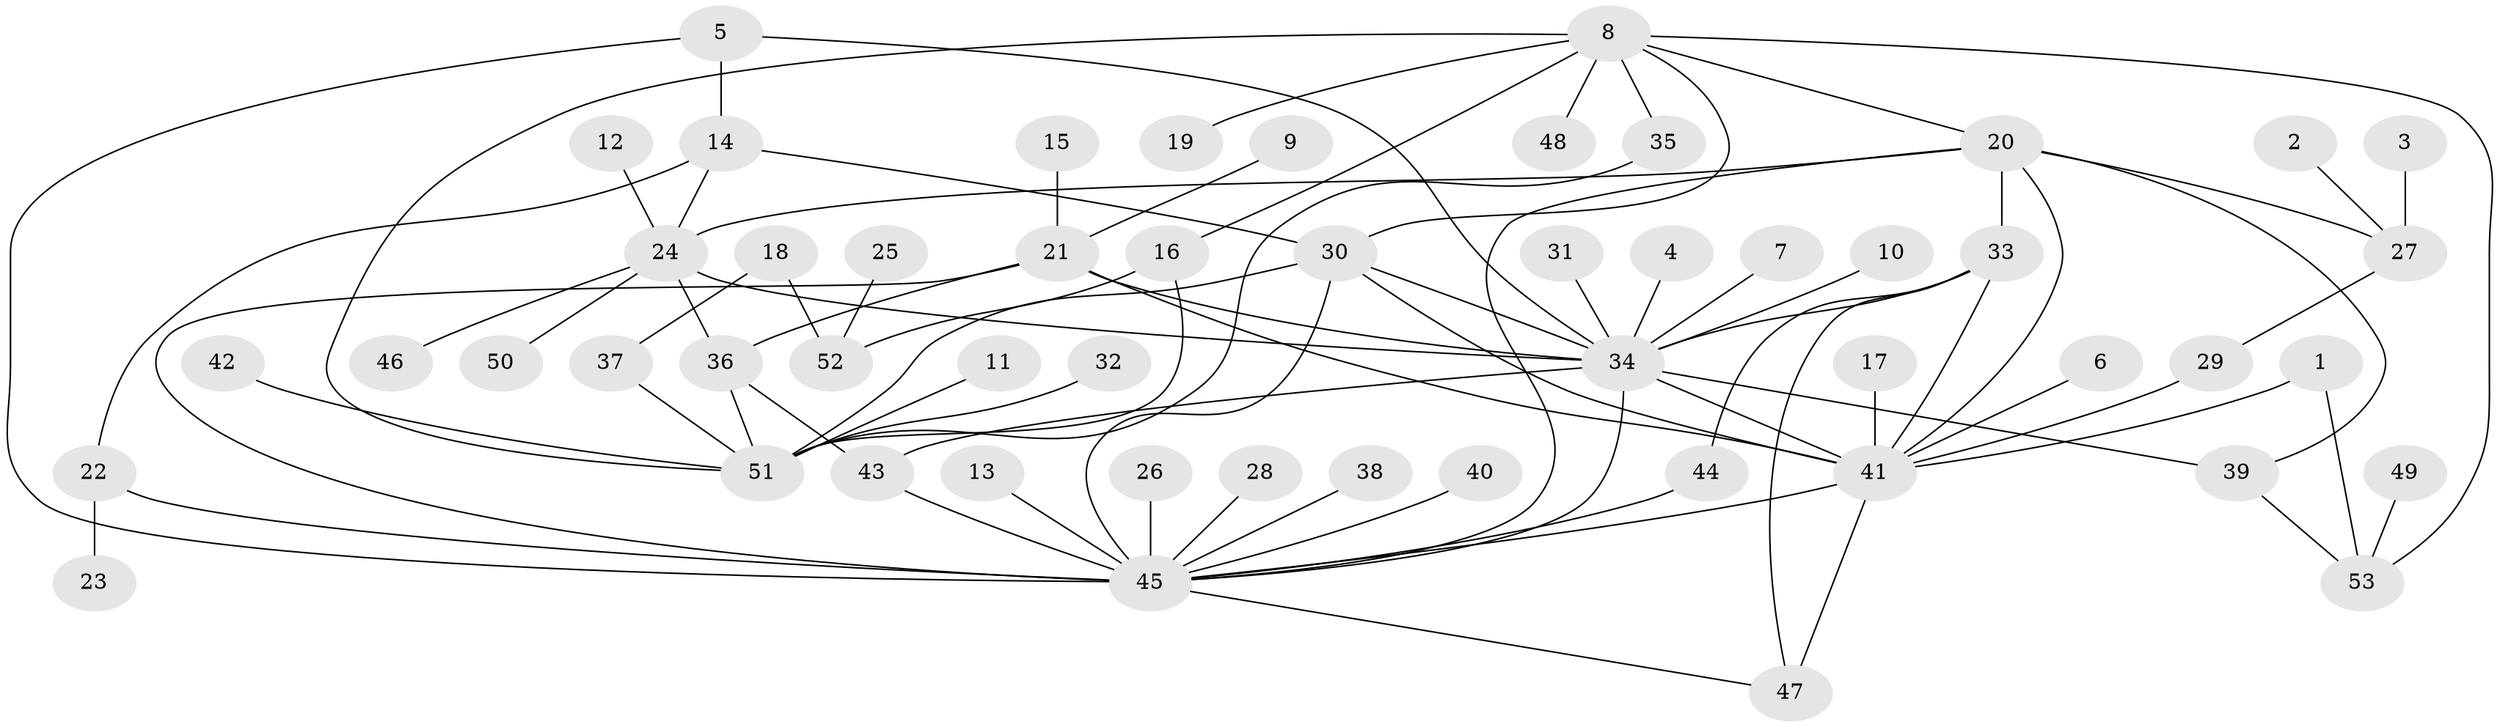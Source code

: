 // original degree distribution, {3: 0.09433962264150944, 15: 0.009433962264150943, 21: 0.009433962264150943, 7: 0.02830188679245283, 11: 0.009433962264150943, 5: 0.02830188679245283, 8: 0.02830188679245283, 6: 0.018867924528301886, 2: 0.16981132075471697, 4: 0.03773584905660377, 13: 0.009433962264150943, 10: 0.009433962264150943, 1: 0.5471698113207547}
// Generated by graph-tools (version 1.1) at 2025/01/03/09/25 03:01:52]
// undirected, 53 vertices, 81 edges
graph export_dot {
graph [start="1"]
  node [color=gray90,style=filled];
  1;
  2;
  3;
  4;
  5;
  6;
  7;
  8;
  9;
  10;
  11;
  12;
  13;
  14;
  15;
  16;
  17;
  18;
  19;
  20;
  21;
  22;
  23;
  24;
  25;
  26;
  27;
  28;
  29;
  30;
  31;
  32;
  33;
  34;
  35;
  36;
  37;
  38;
  39;
  40;
  41;
  42;
  43;
  44;
  45;
  46;
  47;
  48;
  49;
  50;
  51;
  52;
  53;
  1 -- 41 [weight=1.0];
  1 -- 53 [weight=1.0];
  2 -- 27 [weight=1.0];
  3 -- 27 [weight=1.0];
  4 -- 34 [weight=1.0];
  5 -- 14 [weight=1.0];
  5 -- 34 [weight=1.0];
  5 -- 45 [weight=1.0];
  6 -- 41 [weight=1.0];
  7 -- 34 [weight=1.0];
  8 -- 16 [weight=1.0];
  8 -- 19 [weight=1.0];
  8 -- 20 [weight=1.0];
  8 -- 30 [weight=1.0];
  8 -- 35 [weight=1.0];
  8 -- 48 [weight=1.0];
  8 -- 51 [weight=1.0];
  8 -- 53 [weight=1.0];
  9 -- 21 [weight=1.0];
  10 -- 34 [weight=1.0];
  11 -- 51 [weight=1.0];
  12 -- 24 [weight=1.0];
  13 -- 45 [weight=1.0];
  14 -- 22 [weight=1.0];
  14 -- 24 [weight=1.0];
  14 -- 30 [weight=1.0];
  15 -- 21 [weight=1.0];
  16 -- 51 [weight=1.0];
  16 -- 52 [weight=2.0];
  17 -- 41 [weight=1.0];
  18 -- 37 [weight=1.0];
  18 -- 52 [weight=1.0];
  20 -- 24 [weight=1.0];
  20 -- 27 [weight=1.0];
  20 -- 33 [weight=1.0];
  20 -- 39 [weight=1.0];
  20 -- 41 [weight=1.0];
  20 -- 45 [weight=1.0];
  21 -- 34 [weight=1.0];
  21 -- 36 [weight=1.0];
  21 -- 41 [weight=1.0];
  21 -- 45 [weight=1.0];
  22 -- 23 [weight=1.0];
  22 -- 45 [weight=2.0];
  24 -- 34 [weight=1.0];
  24 -- 36 [weight=1.0];
  24 -- 46 [weight=1.0];
  24 -- 50 [weight=1.0];
  25 -- 52 [weight=1.0];
  26 -- 45 [weight=1.0];
  27 -- 29 [weight=1.0];
  28 -- 45 [weight=1.0];
  29 -- 41 [weight=1.0];
  30 -- 34 [weight=1.0];
  30 -- 41 [weight=2.0];
  30 -- 45 [weight=2.0];
  30 -- 51 [weight=1.0];
  31 -- 34 [weight=1.0];
  32 -- 51 [weight=1.0];
  33 -- 34 [weight=1.0];
  33 -- 41 [weight=1.0];
  33 -- 44 [weight=1.0];
  33 -- 47 [weight=1.0];
  34 -- 39 [weight=1.0];
  34 -- 41 [weight=1.0];
  34 -- 43 [weight=1.0];
  34 -- 45 [weight=1.0];
  35 -- 51 [weight=1.0];
  36 -- 43 [weight=1.0];
  36 -- 51 [weight=1.0];
  37 -- 51 [weight=1.0];
  38 -- 45 [weight=1.0];
  39 -- 53 [weight=1.0];
  40 -- 45 [weight=1.0];
  41 -- 45 [weight=1.0];
  41 -- 47 [weight=1.0];
  42 -- 51 [weight=1.0];
  43 -- 45 [weight=1.0];
  44 -- 45 [weight=1.0];
  45 -- 47 [weight=1.0];
  49 -- 53 [weight=1.0];
}
